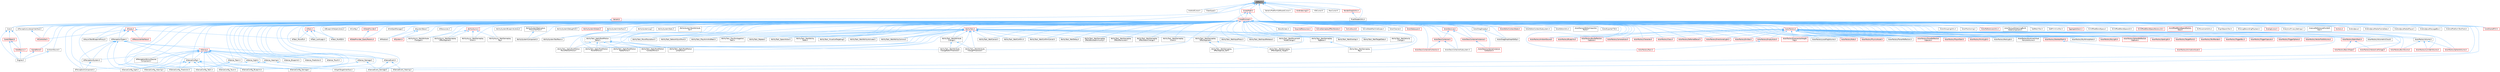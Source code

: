 digraph "IntRect.h"
{
 // INTERACTIVE_SVG=YES
 // LATEX_PDF_SIZE
  bgcolor="transparent";
  edge [fontname=Helvetica,fontsize=10,labelfontname=Helvetica,labelfontsize=10];
  node [fontname=Helvetica,fontsize=10,shape=box,height=0.2,width=0.4];
  Node1 [id="Node000001",label="IntRect.h",height=0.2,width=0.4,color="gray40", fillcolor="grey60", style="filled", fontcolor="black",tooltip=" "];
  Node1 -> Node2 [id="edge1_Node000001_Node000002",dir="back",color="steelblue1",style="solid",tooltip=" "];
  Node2 [id="Node000002",label="AndroidCursor.h",height=0.2,width=0.4,color="grey40", fillcolor="white", style="filled",URL="$df/dbe/AndroidCursor_8h.html",tooltip=" "];
  Node1 -> Node3 [id="edge2_Node000001_Node000003",dir="back",color="steelblue1",style="solid",tooltip=" "];
  Node3 [id="Node000003",label="ClearQuad.h",height=0.2,width=0.4,color="grey40", fillcolor="white", style="filled",URL="$dc/d90/ClearQuad_8h.html",tooltip=" "];
  Node1 -> Node4 [id="edge3_Node000001_Node000004",dir="back",color="steelblue1",style="solid",tooltip=" "];
  Node4 [id="Node000004",label="Core.h",height=0.2,width=0.4,color="grey40", fillcolor="white", style="filled",URL="$d6/dd7/Core_8h.html",tooltip=" "];
  Node4 -> Node5 [id="edge4_Node000004_Node000005",dir="back",color="steelblue1",style="solid",tooltip=" "];
  Node5 [id="Node000005",label="CoreUObject.h",height=0.2,width=0.4,color="red", fillcolor="#FFF0F0", style="filled",URL="$d0/ded/CoreUObject_8h.html",tooltip=" "];
  Node5 -> Node6 [id="edge5_Node000005_Node000006",dir="back",color="steelblue1",style="solid",tooltip=" "];
  Node6 [id="Node000006",label="Engine.h",height=0.2,width=0.4,color="grey40", fillcolor="white", style="filled",URL="$d1/d34/Public_2Engine_8h.html",tooltip=" "];
  Node5 -> Node8 [id="edge6_Node000005_Node000008",dir="back",color="steelblue1",style="solid",tooltip=" "];
  Node8 [id="Node000008",label="SlateBasics.h",height=0.2,width=0.4,color="red", fillcolor="#FFF0F0", style="filled",URL="$da/d2f/SlateBasics_8h.html",tooltip=" "];
  Node8 -> Node6 [id="edge7_Node000008_Node000006",dir="back",color="steelblue1",style="solid",tooltip=" "];
  Node4 -> Node6 [id="edge8_Node000004_Node000006",dir="back",color="steelblue1",style="solid",tooltip=" "];
  Node4 -> Node8 [id="edge9_Node000004_Node000008",dir="back",color="steelblue1",style="solid",tooltip=" "];
  Node1 -> Node13 [id="edge10_Node000001_Node000013",dir="back",color="steelblue1",style="solid",tooltip=" "];
  Node13 [id="Node000013",label="CoreMinimal.h",height=0.2,width=0.4,color="red", fillcolor="#FFF0F0", style="filled",URL="$d7/d67/CoreMinimal_8h.html",tooltip=" "];
  Node13 -> Node14 [id="edge11_Node000013_Node000014",dir="back",color="steelblue1",style="solid",tooltip=" "];
  Node14 [id="Node000014",label="AIAsyncTaskBlueprintProxy.h",height=0.2,width=0.4,color="grey40", fillcolor="white", style="filled",URL="$db/d07/AIAsyncTaskBlueprintProxy_8h.html",tooltip=" "];
  Node13 -> Node15 [id="edge12_Node000013_Node000015",dir="back",color="steelblue1",style="solid",tooltip=" "];
  Node15 [id="Node000015",label="AIBlueprintHelperLibrary.h",height=0.2,width=0.4,color="grey40", fillcolor="white", style="filled",URL="$dc/d00/AIBlueprintHelperLibrary_8h.html",tooltip=" "];
  Node13 -> Node16 [id="edge13_Node000013_Node000016",dir="back",color="steelblue1",style="solid",tooltip=" "];
  Node16 [id="Node000016",label="AIConfig.h",height=0.2,width=0.4,color="grey40", fillcolor="white", style="filled",URL="$da/da3/AIConfig_8h.html",tooltip=" "];
  Node13 -> Node17 [id="edge14_Node000013_Node000017",dir="back",color="steelblue1",style="solid",tooltip=" "];
  Node17 [id="Node000017",label="AIController.h",height=0.2,width=0.4,color="red", fillcolor="#FFF0F0", style="filled",URL="$d7/dd8/AIController_8h.html",tooltip=" "];
  Node13 -> Node20 [id="edge15_Node000013_Node000020",dir="back",color="steelblue1",style="solid",tooltip=" "];
  Node20 [id="Node000020",label="AIDataProvider.h",height=0.2,width=0.4,color="red", fillcolor="#FFF0F0", style="filled",URL="$dd/d5b/AIDataProvider_8h.html",tooltip=" "];
  Node20 -> Node21 [id="edge16_Node000020_Node000021",dir="back",color="steelblue1",style="solid",tooltip=" "];
  Node21 [id="Node000021",label="AIDataProvider_QueryParams.h",height=0.2,width=0.4,color="red", fillcolor="#FFF0F0", style="filled",URL="$d3/dd9/AIDataProvider__QueryParams_8h.html",tooltip=" "];
  Node13 -> Node21 [id="edge17_Node000013_Node000021",dir="back",color="steelblue1",style="solid",tooltip=" "];
  Node13 -> Node31 [id="edge18_Node000013_Node000031",dir="back",color="steelblue1",style="solid",tooltip=" "];
  Node31 [id="Node000031",label="AIHotSpotManager.h",height=0.2,width=0.4,color="grey40", fillcolor="white", style="filled",URL="$da/d1d/AIHotSpotManager_8h.html",tooltip=" "];
  Node13 -> Node32 [id="edge19_Node000013_Node000032",dir="back",color="steelblue1",style="solid",tooltip=" "];
  Node32 [id="Node000032",label="AIModule.h",height=0.2,width=0.4,color="grey40", fillcolor="white", style="filled",URL="$d9/df1/AIModule_8h.html",tooltip=" "];
  Node13 -> Node33 [id="edge20_Node000013_Node000033",dir="back",color="steelblue1",style="solid",tooltip=" "];
  Node33 [id="Node000033",label="AIPerceptionComponent.h",height=0.2,width=0.4,color="grey40", fillcolor="white", style="filled",URL="$d6/d0a/AIPerceptionComponent_8h.html",tooltip=" "];
  Node13 -> Node34 [id="edge21_Node000013_Node000034",dir="back",color="steelblue1",style="solid",tooltip=" "];
  Node34 [id="Node000034",label="AIPerceptionListenerInterface.h",height=0.2,width=0.4,color="grey40", fillcolor="white", style="filled",URL="$d4/dd7/AIPerceptionListenerInterface_8h.html",tooltip=" "];
  Node34 -> Node17 [id="edge22_Node000034_Node000017",dir="back",color="steelblue1",style="solid",tooltip=" "];
  Node13 -> Node35 [id="edge23_Node000013_Node000035",dir="back",color="steelblue1",style="solid",tooltip=" "];
  Node35 [id="Node000035",label="AIPerceptionStimuliSource\lComponent.h",height=0.2,width=0.4,color="grey40", fillcolor="white", style="filled",URL="$df/da3/AIPerceptionStimuliSourceComponent_8h.html",tooltip=" "];
  Node13 -> Node36 [id="edge24_Node000013_Node000036",dir="back",color="steelblue1",style="solid",tooltip=" "];
  Node36 [id="Node000036",label="AIPerceptionSystem.h",height=0.2,width=0.4,color="grey40", fillcolor="white", style="filled",URL="$d0/d08/AIPerceptionSystem_8h.html",tooltip=" "];
  Node36 -> Node33 [id="edge25_Node000036_Node000033",dir="back",color="steelblue1",style="solid",tooltip=" "];
  Node13 -> Node37 [id="edge26_Node000013_Node000037",dir="back",color="steelblue1",style="solid",tooltip=" "];
  Node37 [id="Node000037",label="AIPerceptionTypes.h",height=0.2,width=0.4,color="grey40", fillcolor="white", style="filled",URL="$de/d00/AIPerceptionTypes_8h.html",tooltip=" "];
  Node37 -> Node33 [id="edge27_Node000037_Node000033",dir="back",color="steelblue1",style="solid",tooltip=" "];
  Node37 -> Node36 [id="edge28_Node000037_Node000036",dir="back",color="steelblue1",style="solid",tooltip=" "];
  Node37 -> Node38 [id="edge29_Node000037_Node000038",dir="back",color="steelblue1",style="solid",tooltip=" "];
  Node38 [id="Node000038",label="AISense.h",height=0.2,width=0.4,color="red", fillcolor="#FFF0F0", style="filled",URL="$d3/dbd/AISense_8h.html",tooltip=" "];
  Node38 -> Node33 [id="edge30_Node000038_Node000033",dir="back",color="steelblue1",style="solid",tooltip=" "];
  Node38 -> Node35 [id="edge31_Node000038_Node000035",dir="back",color="steelblue1",style="solid",tooltip=" "];
  Node38 -> Node36 [id="edge32_Node000038_Node000036",dir="back",color="steelblue1",style="solid",tooltip=" "];
  Node38 -> Node39 [id="edge33_Node000038_Node000039",dir="back",color="steelblue1",style="solid",tooltip=" "];
  Node39 [id="Node000039",label="AISenseConfig.h",height=0.2,width=0.4,color="grey40", fillcolor="white", style="filled",URL="$d4/d73/AISenseConfig_8h.html",tooltip=" "];
  Node39 -> Node40 [id="edge34_Node000039_Node000040",dir="back",color="steelblue1",style="solid",tooltip=" "];
  Node40 [id="Node000040",label="AISenseConfig_Blueprint.h",height=0.2,width=0.4,color="grey40", fillcolor="white", style="filled",URL="$d7/ddf/AISenseConfig__Blueprint_8h.html",tooltip=" "];
  Node39 -> Node41 [id="edge35_Node000039_Node000041",dir="back",color="steelblue1",style="solid",tooltip=" "];
  Node41 [id="Node000041",label="AISenseConfig_Damage.h",height=0.2,width=0.4,color="grey40", fillcolor="white", style="filled",URL="$d4/d13/AISenseConfig__Damage_8h.html",tooltip=" "];
  Node39 -> Node42 [id="edge36_Node000039_Node000042",dir="back",color="steelblue1",style="solid",tooltip=" "];
  Node42 [id="Node000042",label="AISenseConfig_Hearing.h",height=0.2,width=0.4,color="grey40", fillcolor="white", style="filled",URL="$df/d81/AISenseConfig__Hearing_8h.html",tooltip=" "];
  Node39 -> Node43 [id="edge37_Node000039_Node000043",dir="back",color="steelblue1",style="solid",tooltip=" "];
  Node43 [id="Node000043",label="AISenseConfig_Prediction.h",height=0.2,width=0.4,color="grey40", fillcolor="white", style="filled",URL="$d2/d6e/AISenseConfig__Prediction_8h.html",tooltip=" "];
  Node39 -> Node44 [id="edge38_Node000039_Node000044",dir="back",color="steelblue1",style="solid",tooltip=" "];
  Node44 [id="Node000044",label="AISenseConfig_Sight.h",height=0.2,width=0.4,color="grey40", fillcolor="white", style="filled",URL="$d7/d17/AISenseConfig__Sight_8h.html",tooltip=" "];
  Node39 -> Node45 [id="edge39_Node000039_Node000045",dir="back",color="steelblue1",style="solid",tooltip=" "];
  Node45 [id="Node000045",label="AISenseConfig_Team.h",height=0.2,width=0.4,color="grey40", fillcolor="white", style="filled",URL="$dc/daf/AISenseConfig__Team_8h.html",tooltip=" "];
  Node39 -> Node46 [id="edge40_Node000039_Node000046",dir="back",color="steelblue1",style="solid",tooltip=" "];
  Node46 [id="Node000046",label="AISenseConfig_Touch.h",height=0.2,width=0.4,color="grey40", fillcolor="white", style="filled",URL="$df/d3a/AISenseConfig__Touch_8h.html",tooltip=" "];
  Node38 -> Node40 [id="edge41_Node000038_Node000040",dir="back",color="steelblue1",style="solid",tooltip=" "];
  Node38 -> Node41 [id="edge42_Node000038_Node000041",dir="back",color="steelblue1",style="solid",tooltip=" "];
  Node38 -> Node42 [id="edge43_Node000038_Node000042",dir="back",color="steelblue1",style="solid",tooltip=" "];
  Node38 -> Node43 [id="edge44_Node000038_Node000043",dir="back",color="steelblue1",style="solid",tooltip=" "];
  Node38 -> Node44 [id="edge45_Node000038_Node000044",dir="back",color="steelblue1",style="solid",tooltip=" "];
  Node38 -> Node45 [id="edge46_Node000038_Node000045",dir="back",color="steelblue1",style="solid",tooltip=" "];
  Node38 -> Node46 [id="edge47_Node000038_Node000046",dir="back",color="steelblue1",style="solid",tooltip=" "];
  Node38 -> Node47 [id="edge48_Node000038_Node000047",dir="back",color="steelblue1",style="solid",tooltip=" "];
  Node47 [id="Node000047",label="AISense_Blueprint.h",height=0.2,width=0.4,color="grey40", fillcolor="white", style="filled",URL="$d6/d30/AISense__Blueprint_8h.html",tooltip=" "];
  Node38 -> Node48 [id="edge49_Node000038_Node000048",dir="back",color="steelblue1",style="solid",tooltip=" "];
  Node48 [id="Node000048",label="AISense_Damage.h",height=0.2,width=0.4,color="grey40", fillcolor="white", style="filled",URL="$dd/d37/AISense__Damage_8h.html",tooltip=" "];
  Node48 -> Node41 [id="edge50_Node000048_Node000041",dir="back",color="steelblue1",style="solid",tooltip=" "];
  Node48 -> Node49 [id="edge51_Node000048_Node000049",dir="back",color="steelblue1",style="solid",tooltip=" "];
  Node49 [id="Node000049",label="AISenseEvent_Damage.h",height=0.2,width=0.4,color="grey40", fillcolor="white", style="filled",URL="$db/d23/AISenseEvent__Damage_8h.html",tooltip=" "];
  Node38 -> Node50 [id="edge52_Node000038_Node000050",dir="back",color="steelblue1",style="solid",tooltip=" "];
  Node50 [id="Node000050",label="AISense_Hearing.h",height=0.2,width=0.4,color="grey40", fillcolor="white", style="filled",URL="$dc/d03/AISense__Hearing_8h.html",tooltip=" "];
  Node50 -> Node42 [id="edge53_Node000050_Node000042",dir="back",color="steelblue1",style="solid",tooltip=" "];
  Node50 -> Node51 [id="edge54_Node000050_Node000051",dir="back",color="steelblue1",style="solid",tooltip=" "];
  Node51 [id="Node000051",label="AISenseEvent_Hearing.h",height=0.2,width=0.4,color="grey40", fillcolor="white", style="filled",URL="$df/d3a/AISenseEvent__Hearing_8h.html",tooltip=" "];
  Node38 -> Node52 [id="edge55_Node000038_Node000052",dir="back",color="steelblue1",style="solid",tooltip=" "];
  Node52 [id="Node000052",label="AISense_Prediction.h",height=0.2,width=0.4,color="grey40", fillcolor="white", style="filled",URL="$d4/de0/AISense__Prediction_8h.html",tooltip=" "];
  Node38 -> Node53 [id="edge56_Node000038_Node000053",dir="back",color="steelblue1",style="solid",tooltip=" "];
  Node53 [id="Node000053",label="AISense_Sight.h",height=0.2,width=0.4,color="grey40", fillcolor="white", style="filled",URL="$d7/d6f/AISense__Sight_8h.html",tooltip=" "];
  Node53 -> Node44 [id="edge57_Node000053_Node000044",dir="back",color="steelblue1",style="solid",tooltip=" "];
  Node53 -> Node54 [id="edge58_Node000053_Node000054",dir="back",color="steelblue1",style="solid",tooltip=" "];
  Node54 [id="Node000054",label="AISightTargetInterface.h",height=0.2,width=0.4,color="grey40", fillcolor="white", style="filled",URL="$d0/dd7/AISightTargetInterface_8h.html",tooltip=" "];
  Node38 -> Node55 [id="edge59_Node000038_Node000055",dir="back",color="steelblue1",style="solid",tooltip=" "];
  Node55 [id="Node000055",label="AISense_Team.h",height=0.2,width=0.4,color="grey40", fillcolor="white", style="filled",URL="$d7/d7a/AISense__Team_8h.html",tooltip=" "];
  Node55 -> Node45 [id="edge60_Node000055_Node000045",dir="back",color="steelblue1",style="solid",tooltip=" "];
  Node38 -> Node56 [id="edge61_Node000038_Node000056",dir="back",color="steelblue1",style="solid",tooltip=" "];
  Node56 [id="Node000056",label="AISense_Touch.h",height=0.2,width=0.4,color="grey40", fillcolor="white", style="filled",URL="$d6/db4/AISense__Touch_8h.html",tooltip=" "];
  Node37 -> Node39 [id="edge62_Node000037_Node000039",dir="back",color="steelblue1",style="solid",tooltip=" "];
  Node37 -> Node42 [id="edge63_Node000037_Node000042",dir="back",color="steelblue1",style="solid",tooltip=" "];
  Node37 -> Node44 [id="edge64_Node000037_Node000044",dir="back",color="steelblue1",style="solid",tooltip=" "];
  Node37 -> Node57 [id="edge65_Node000037_Node000057",dir="back",color="steelblue1",style="solid",tooltip=" "];
  Node57 [id="Node000057",label="AISenseEvent.h",height=0.2,width=0.4,color="grey40", fillcolor="white", style="filled",URL="$de/d44/AISenseEvent_8h.html",tooltip=" "];
  Node57 -> Node49 [id="edge66_Node000057_Node000049",dir="back",color="steelblue1",style="solid",tooltip=" "];
  Node57 -> Node51 [id="edge67_Node000057_Node000051",dir="back",color="steelblue1",style="solid",tooltip=" "];
  Node13 -> Node58 [id="edge68_Node000013_Node000058",dir="back",color="steelblue1",style="solid",tooltip=" "];
  Node58 [id="Node000058",label="AIResourceInterface.h",height=0.2,width=0.4,color="red", fillcolor="#FFF0F0", style="filled",URL="$dd/d0d/AIResourceInterface_8h.html",tooltip=" "];
  Node13 -> Node115 [id="edge69_Node000013_Node000115",dir="back",color="steelblue1",style="solid",tooltip=" "];
  Node115 [id="Node000115",label="AIResources.h",height=0.2,width=0.4,color="grey40", fillcolor="white", style="filled",URL="$d9/db0/AIResources_8h.html",tooltip=" "];
  Node13 -> Node38 [id="edge70_Node000013_Node000038",dir="back",color="steelblue1",style="solid",tooltip=" "];
  Node13 -> Node39 [id="edge71_Node000013_Node000039",dir="back",color="steelblue1",style="solid",tooltip=" "];
  Node13 -> Node40 [id="edge72_Node000013_Node000040",dir="back",color="steelblue1",style="solid",tooltip=" "];
  Node13 -> Node41 [id="edge73_Node000013_Node000041",dir="back",color="steelblue1",style="solid",tooltip=" "];
  Node13 -> Node42 [id="edge74_Node000013_Node000042",dir="back",color="steelblue1",style="solid",tooltip=" "];
  Node13 -> Node43 [id="edge75_Node000013_Node000043",dir="back",color="steelblue1",style="solid",tooltip=" "];
  Node13 -> Node44 [id="edge76_Node000013_Node000044",dir="back",color="steelblue1",style="solid",tooltip=" "];
  Node13 -> Node45 [id="edge77_Node000013_Node000045",dir="back",color="steelblue1",style="solid",tooltip=" "];
  Node13 -> Node46 [id="edge78_Node000013_Node000046",dir="back",color="steelblue1",style="solid",tooltip=" "];
  Node13 -> Node57 [id="edge79_Node000013_Node000057",dir="back",color="steelblue1",style="solid",tooltip=" "];
  Node13 -> Node49 [id="edge80_Node000013_Node000049",dir="back",color="steelblue1",style="solid",tooltip=" "];
  Node13 -> Node51 [id="edge81_Node000013_Node000051",dir="back",color="steelblue1",style="solid",tooltip=" "];
  Node13 -> Node47 [id="edge82_Node000013_Node000047",dir="back",color="steelblue1",style="solid",tooltip=" "];
  Node13 -> Node48 [id="edge83_Node000013_Node000048",dir="back",color="steelblue1",style="solid",tooltip=" "];
  Node13 -> Node50 [id="edge84_Node000013_Node000050",dir="back",color="steelblue1",style="solid",tooltip=" "];
  Node13 -> Node52 [id="edge85_Node000013_Node000052",dir="back",color="steelblue1",style="solid",tooltip=" "];
  Node13 -> Node53 [id="edge86_Node000013_Node000053",dir="back",color="steelblue1",style="solid",tooltip=" "];
  Node13 -> Node55 [id="edge87_Node000013_Node000055",dir="back",color="steelblue1",style="solid",tooltip=" "];
  Node13 -> Node56 [id="edge88_Node000013_Node000056",dir="back",color="steelblue1",style="solid",tooltip=" "];
  Node13 -> Node54 [id="edge89_Node000013_Node000054",dir="back",color="steelblue1",style="solid",tooltip=" "];
  Node13 -> Node116 [id="edge90_Node000013_Node000116",dir="back",color="steelblue1",style="solid",tooltip=" "];
  Node116 [id="Node000116",label="AISystem.h",height=0.2,width=0.4,color="red", fillcolor="#FFF0F0", style="filled",URL="$d0/d71/AISystem_8h.html",tooltip=" "];
  Node13 -> Node121 [id="edge91_Node000013_Node000121",dir="back",color="steelblue1",style="solid",tooltip=" "];
  Node121 [id="Node000121",label="AISystemBase.h",height=0.2,width=0.4,color="grey40", fillcolor="white", style="filled",URL="$d5/d44/AISystemBase_8h.html",tooltip=" "];
  Node121 -> Node32 [id="edge92_Node000121_Node000032",dir="back",color="steelblue1",style="solid",tooltip=" "];
  Node121 -> Node116 [id="edge93_Node000121_Node000116",dir="back",color="steelblue1",style="solid",tooltip=" "];
  Node13 -> Node122 [id="edge94_Node000013_Node000122",dir="back",color="steelblue1",style="solid",tooltip=" "];
  Node122 [id="Node000122",label="AITask.h",height=0.2,width=0.4,color="red", fillcolor="#FFF0F0", style="filled",URL="$d6/de2/AITask_8h.html",tooltip=" "];
  Node122 -> Node123 [id="edge95_Node000122_Node000123",dir="back",color="steelblue1",style="solid",tooltip=" "];
  Node123 [id="Node000123",label="AITask_LockLogic.h",height=0.2,width=0.4,color="grey40", fillcolor="white", style="filled",URL="$d8/d28/AITask__LockLogic_8h.html",tooltip=" "];
  Node122 -> Node112 [id="edge96_Node000122_Node000112",dir="back",color="steelblue1",style="solid",tooltip=" "];
  Node112 [id="Node000112",label="AITask_MoveTo.h",height=0.2,width=0.4,color="grey40", fillcolor="white", style="filled",URL="$d4/dc4/AITask__MoveTo_8h.html",tooltip=" "];
  Node122 -> Node124 [id="edge97_Node000122_Node000124",dir="back",color="steelblue1",style="solid",tooltip=" "];
  Node124 [id="Node000124",label="AITask_RunEQS.h",height=0.2,width=0.4,color="grey40", fillcolor="white", style="filled",URL="$d9/d9f/AITask__RunEQS_8h.html",tooltip=" "];
  Node13 -> Node123 [id="edge98_Node000013_Node000123",dir="back",color="steelblue1",style="solid",tooltip=" "];
  Node13 -> Node112 [id="edge99_Node000013_Node000112",dir="back",color="steelblue1",style="solid",tooltip=" "];
  Node13 -> Node124 [id="edge100_Node000013_Node000124",dir="back",color="steelblue1",style="solid",tooltip=" "];
  Node13 -> Node125 [id="edge101_Node000013_Node000125",dir="back",color="steelblue1",style="solid",tooltip=" "];
  Node125 [id="Node000125",label="AITypes.h",height=0.2,width=0.4,color="red", fillcolor="#FFF0F0", style="filled",URL="$dd/d64/AITypes_8h.html",tooltip=" "];
  Node125 -> Node14 [id="edge102_Node000125_Node000014",dir="back",color="steelblue1",style="solid",tooltip=" "];
  Node125 -> Node17 [id="edge103_Node000125_Node000017",dir="back",color="steelblue1",style="solid",tooltip=" "];
  Node125 -> Node37 [id="edge104_Node000125_Node000037",dir="back",color="steelblue1",style="solid",tooltip=" "];
  Node125 -> Node58 [id="edge105_Node000125_Node000058",dir="back",color="steelblue1",style="solid",tooltip=" "];
  Node125 -> Node112 [id="edge106_Node000125_Node000112",dir="back",color="steelblue1",style="solid",tooltip=" "];
  Node13 -> Node130 [id="edge107_Node000013_Node000130",dir="back",color="steelblue1",style="solid",tooltip=" "];
  Node130 [id="Node000130",label="AbilityAsync.h",height=0.2,width=0.4,color="red", fillcolor="#FFF0F0", style="filled",URL="$d8/dce/AbilityAsync_8h.html",tooltip=" "];
  Node130 -> Node131 [id="edge108_Node000130_Node000131",dir="back",color="steelblue1",style="solid",tooltip=" "];
  Node131 [id="Node000131",label="AbilityAsync_WaitAttribute\lChanged.h",height=0.2,width=0.4,color="grey40", fillcolor="white", style="filled",URL="$d8/d81/AbilityAsync__WaitAttributeChanged_8h.html",tooltip=" "];
  Node130 -> Node132 [id="edge109_Node000130_Node000132",dir="back",color="steelblue1",style="solid",tooltip=" "];
  Node132 [id="Node000132",label="AbilityAsync_WaitGameplay\lEffectApplied.h",height=0.2,width=0.4,color="grey40", fillcolor="white", style="filled",URL="$dd/d1a/AbilityAsync__WaitGameplayEffectApplied_8h.html",tooltip=" "];
  Node130 -> Node133 [id="edge110_Node000130_Node000133",dir="back",color="steelblue1",style="solid",tooltip=" "];
  Node133 [id="Node000133",label="AbilityAsync_WaitGameplay\lEvent.h",height=0.2,width=0.4,color="grey40", fillcolor="white", style="filled",URL="$d4/d2d/AbilityAsync__WaitGameplayEvent_8h.html",tooltip=" "];
  Node130 -> Node134 [id="edge111_Node000130_Node000134",dir="back",color="steelblue1",style="solid",tooltip=" "];
  Node134 [id="Node000134",label="AbilityAsync_WaitGameplay\lTag.h",height=0.2,width=0.4,color="grey40", fillcolor="white", style="filled",URL="$d8/dc5/AbilityAsync__WaitGameplayTag_8h.html",tooltip=" "];
  Node13 -> Node131 [id="edge112_Node000013_Node000131",dir="back",color="steelblue1",style="solid",tooltip=" "];
  Node13 -> Node132 [id="edge113_Node000013_Node000132",dir="back",color="steelblue1",style="solid",tooltip=" "];
  Node13 -> Node133 [id="edge114_Node000013_Node000133",dir="back",color="steelblue1",style="solid",tooltip=" "];
  Node13 -> Node134 [id="edge115_Node000013_Node000134",dir="back",color="steelblue1",style="solid",tooltip=" "];
  Node13 -> Node137 [id="edge116_Node000013_Node000137",dir="back",color="steelblue1",style="solid",tooltip=" "];
  Node137 [id="Node000137",label="AbilitySystemBlueprintLibrary.h",height=0.2,width=0.4,color="grey40", fillcolor="white", style="filled",URL="$d5/dd6/AbilitySystemBlueprintLibrary_8h.html",tooltip=" "];
  Node13 -> Node138 [id="edge117_Node000013_Node000138",dir="back",color="steelblue1",style="solid",tooltip=" "];
  Node138 [id="Node000138",label="AbilitySystemComponent.h",height=0.2,width=0.4,color="grey40", fillcolor="white", style="filled",URL="$d0/da3/AbilitySystemComponent_8h.html",tooltip=" "];
  Node13 -> Node139 [id="edge118_Node000013_Node000139",dir="back",color="steelblue1",style="solid",tooltip=" "];
  Node139 [id="Node000139",label="AbilitySystemDebugHUD.h",height=0.2,width=0.4,color="grey40", fillcolor="white", style="filled",URL="$dc/d84/AbilitySystemDebugHUD_8h.html",tooltip=" "];
  Node13 -> Node140 [id="edge119_Node000013_Node000140",dir="back",color="steelblue1",style="solid",tooltip=" "];
  Node140 [id="Node000140",label="AbilitySystemGlobals.h",height=0.2,width=0.4,color="red", fillcolor="#FFF0F0", style="filled",URL="$dc/d82/AbilitySystemGlobals_8h.html",tooltip=" "];
  Node13 -> Node142 [id="edge120_Node000013_Node000142",dir="back",color="steelblue1",style="solid",tooltip=" "];
  Node142 [id="Node000142",label="AbilitySystemInterface.h",height=0.2,width=0.4,color="grey40", fillcolor="white", style="filled",URL="$d8/d76/AbilitySystemInterface_8h.html",tooltip=" "];
  Node142 -> Node143 [id="edge121_Node000142_Node000143",dir="back",color="steelblue1",style="solid",tooltip=" "];
  Node143 [id="Node000143",label="AbilitySystemTestPawn.h",height=0.2,width=0.4,color="grey40", fillcolor="white", style="filled",URL="$d9/d5f/AbilitySystemTestPawn_8h.html",tooltip=" "];
  Node13 -> Node144 [id="edge122_Node000013_Node000144",dir="back",color="steelblue1",style="solid",tooltip=" "];
  Node144 [id="Node000144",label="AbilitySystemLog.h",height=0.2,width=0.4,color="grey40", fillcolor="white", style="filled",URL="$d9/d0f/AbilitySystemLog_8h.html",tooltip=" "];
  Node13 -> Node145 [id="edge123_Node000013_Node000145",dir="back",color="steelblue1",style="solid",tooltip=" "];
  Node145 [id="Node000145",label="AbilitySystemReplication\lProxyInterface.h",height=0.2,width=0.4,color="grey40", fillcolor="white", style="filled",URL="$d9/d17/AbilitySystemReplicationProxyInterface_8h.html",tooltip=" "];
  Node145 -> Node138 [id="edge124_Node000145_Node000138",dir="back",color="steelblue1",style="solid",tooltip=" "];
  Node13 -> Node146 [id="edge125_Node000013_Node000146",dir="back",color="steelblue1",style="solid",tooltip=" "];
  Node146 [id="Node000146",label="AbilitySystemStats.h",height=0.2,width=0.4,color="grey40", fillcolor="white", style="filled",URL="$d2/d42/AbilitySystemStats_8h.html",tooltip=" "];
  Node13 -> Node147 [id="edge126_Node000013_Node000147",dir="back",color="steelblue1",style="solid",tooltip=" "];
  Node147 [id="Node000147",label="AbilitySystemTestAttribute\lSet.h",height=0.2,width=0.4,color="grey40", fillcolor="white", style="filled",URL="$df/d1f/AbilitySystemTestAttributeSet_8h.html",tooltip=" "];
  Node13 -> Node143 [id="edge127_Node000013_Node000143",dir="back",color="steelblue1",style="solid",tooltip=" "];
  Node13 -> Node148 [id="edge128_Node000013_Node000148",dir="back",color="steelblue1",style="solid",tooltip=" "];
  Node148 [id="Node000148",label="AbilityTask.h",height=0.2,width=0.4,color="red", fillcolor="#FFF0F0", style="filled",URL="$d2/d8e/AbilityTask_8h.html",tooltip=" "];
  Node148 -> Node149 [id="edge129_Node000148_Node000149",dir="back",color="steelblue1",style="solid",tooltip=" "];
  Node149 [id="Node000149",label="AbilityTask_ApplyRootMotion\lConstantForce.h",height=0.2,width=0.4,color="grey40", fillcolor="white", style="filled",URL="$d0/de8/AbilityTask__ApplyRootMotionConstantForce_8h.html",tooltip=" "];
  Node148 -> Node150 [id="edge130_Node000148_Node000150",dir="back",color="steelblue1",style="solid",tooltip=" "];
  Node150 [id="Node000150",label="AbilityTask_ApplyRootMotion\lJumpForce.h",height=0.2,width=0.4,color="grey40", fillcolor="white", style="filled",URL="$d7/db6/AbilityTask__ApplyRootMotionJumpForce_8h.html",tooltip=" "];
  Node148 -> Node151 [id="edge131_Node000148_Node000151",dir="back",color="steelblue1",style="solid",tooltip=" "];
  Node151 [id="Node000151",label="AbilityTask_ApplyRootMotion\lMoveToActorForce.h",height=0.2,width=0.4,color="grey40", fillcolor="white", style="filled",URL="$d5/de3/AbilityTask__ApplyRootMotionMoveToActorForce_8h.html",tooltip=" "];
  Node148 -> Node152 [id="edge132_Node000148_Node000152",dir="back",color="steelblue1",style="solid",tooltip=" "];
  Node152 [id="Node000152",label="AbilityTask_ApplyRootMotion\lMoveToForce.h",height=0.2,width=0.4,color="grey40", fillcolor="white", style="filled",URL="$d3/dc3/AbilityTask__ApplyRootMotionMoveToForce_8h.html",tooltip=" "];
  Node148 -> Node153 [id="edge133_Node000148_Node000153",dir="back",color="steelblue1",style="solid",tooltip=" "];
  Node153 [id="Node000153",label="AbilityTask_ApplyRootMotion\lRadialForce.h",height=0.2,width=0.4,color="grey40", fillcolor="white", style="filled",URL="$da/d06/AbilityTask__ApplyRootMotionRadialForce_8h.html",tooltip=" "];
  Node148 -> Node154 [id="edge134_Node000148_Node000154",dir="back",color="steelblue1",style="solid",tooltip=" "];
  Node154 [id="Node000154",label="AbilityTask_ApplyRootMotion\l_Base.h",height=0.2,width=0.4,color="grey40", fillcolor="white", style="filled",URL="$d8/d7d/AbilityTask__ApplyRootMotion__Base_8h.html",tooltip=" "];
  Node154 -> Node149 [id="edge135_Node000154_Node000149",dir="back",color="steelblue1",style="solid",tooltip=" "];
  Node154 -> Node150 [id="edge136_Node000154_Node000150",dir="back",color="steelblue1",style="solid",tooltip=" "];
  Node154 -> Node151 [id="edge137_Node000154_Node000151",dir="back",color="steelblue1",style="solid",tooltip=" "];
  Node154 -> Node152 [id="edge138_Node000154_Node000152",dir="back",color="steelblue1",style="solid",tooltip=" "];
  Node154 -> Node153 [id="edge139_Node000154_Node000153",dir="back",color="steelblue1",style="solid",tooltip=" "];
  Node148 -> Node155 [id="edge140_Node000148_Node000155",dir="back",color="steelblue1",style="solid",tooltip=" "];
  Node155 [id="Node000155",label="AbilityTask_MoveToLocation.h",height=0.2,width=0.4,color="grey40", fillcolor="white", style="filled",URL="$da/d8d/AbilityTask__MoveToLocation_8h.html",tooltip=" "];
  Node148 -> Node156 [id="edge141_Node000148_Node000156",dir="back",color="steelblue1",style="solid",tooltip=" "];
  Node156 [id="Node000156",label="AbilityTask_NetworkSyncPoint.h",height=0.2,width=0.4,color="grey40", fillcolor="white", style="filled",URL="$dc/d62/AbilityTask__NetworkSyncPoint_8h.html",tooltip=" "];
  Node148 -> Node157 [id="edge142_Node000148_Node000157",dir="back",color="steelblue1",style="solid",tooltip=" "];
  Node157 [id="Node000157",label="AbilityTask_PlayAnimAndWait.h",height=0.2,width=0.4,color="grey40", fillcolor="white", style="filled",URL="$d4/d50/AbilityTask__PlayAnimAndWait_8h.html",tooltip=" "];
  Node148 -> Node158 [id="edge143_Node000148_Node000158",dir="back",color="steelblue1",style="solid",tooltip=" "];
  Node158 [id="Node000158",label="AbilityTask_PlayMontageAnd\lWait.h",height=0.2,width=0.4,color="grey40", fillcolor="white", style="filled",URL="$de/d05/AbilityTask__PlayMontageAndWait_8h.html",tooltip=" "];
  Node148 -> Node159 [id="edge144_Node000148_Node000159",dir="back",color="steelblue1",style="solid",tooltip=" "];
  Node159 [id="Node000159",label="AbilityTask_Repeat.h",height=0.2,width=0.4,color="grey40", fillcolor="white", style="filled",URL="$da/d7d/AbilityTask__Repeat_8h.html",tooltip=" "];
  Node148 -> Node160 [id="edge145_Node000148_Node000160",dir="back",color="steelblue1",style="solid",tooltip=" "];
  Node160 [id="Node000160",label="AbilityTask_SpawnActor.h",height=0.2,width=0.4,color="grey40", fillcolor="white", style="filled",URL="$dc/d97/AbilityTask__SpawnActor_8h.html",tooltip=" "];
  Node148 -> Node161 [id="edge146_Node000148_Node000161",dir="back",color="steelblue1",style="solid",tooltip=" "];
  Node161 [id="Node000161",label="AbilityTask_StartAbility\lState.h",height=0.2,width=0.4,color="grey40", fillcolor="white", style="filled",URL="$db/d91/AbilityTask__StartAbilityState_8h.html",tooltip=" "];
  Node148 -> Node162 [id="edge147_Node000148_Node000162",dir="back",color="steelblue1",style="solid",tooltip=" "];
  Node162 [id="Node000162",label="AbilityTask_VisualizeTargeting.h",height=0.2,width=0.4,color="grey40", fillcolor="white", style="filled",URL="$df/dbd/AbilityTask__VisualizeTargeting_8h.html",tooltip=" "];
  Node148 -> Node163 [id="edge148_Node000148_Node000163",dir="back",color="steelblue1",style="solid",tooltip=" "];
  Node163 [id="Node000163",label="AbilityTask_WaitAbilityActivate.h",height=0.2,width=0.4,color="grey40", fillcolor="white", style="filled",URL="$db/da3/AbilityTask__WaitAbilityActivate_8h.html",tooltip=" "];
  Node148 -> Node164 [id="edge149_Node000148_Node000164",dir="back",color="steelblue1",style="solid",tooltip=" "];
  Node164 [id="Node000164",label="AbilityTask_WaitAbilityCommit.h",height=0.2,width=0.4,color="grey40", fillcolor="white", style="filled",URL="$de/de8/AbilityTask__WaitAbilityCommit_8h.html",tooltip=" "];
  Node148 -> Node165 [id="edge150_Node000148_Node000165",dir="back",color="steelblue1",style="solid",tooltip=" "];
  Node165 [id="Node000165",label="AbilityTask_WaitAttribute\lChange.h",height=0.2,width=0.4,color="grey40", fillcolor="white", style="filled",URL="$dd/d60/AbilityTask__WaitAttributeChange_8h.html",tooltip=" "];
  Node165 -> Node166 [id="edge151_Node000165_Node000166",dir="back",color="steelblue1",style="solid",tooltip=" "];
  Node166 [id="Node000166",label="AbilityTask_WaitAttribute\lChangeRatioThreshold.h",height=0.2,width=0.4,color="grey40", fillcolor="white", style="filled",URL="$de/d5e/AbilityTask__WaitAttributeChangeRatioThreshold_8h.html",tooltip=" "];
  Node165 -> Node167 [id="edge152_Node000165_Node000167",dir="back",color="steelblue1",style="solid",tooltip=" "];
  Node167 [id="Node000167",label="AbilityTask_WaitAttribute\lChangeThreshold.h",height=0.2,width=0.4,color="grey40", fillcolor="white", style="filled",URL="$db/d3e/AbilityTask__WaitAttributeChangeThreshold_8h.html",tooltip=" "];
  Node148 -> Node166 [id="edge153_Node000148_Node000166",dir="back",color="steelblue1",style="solid",tooltip=" "];
  Node148 -> Node167 [id="edge154_Node000148_Node000167",dir="back",color="steelblue1",style="solid",tooltip=" "];
  Node148 -> Node168 [id="edge155_Node000148_Node000168",dir="back",color="steelblue1",style="solid",tooltip=" "];
  Node168 [id="Node000168",label="AbilityTask_WaitCancel.h",height=0.2,width=0.4,color="grey40", fillcolor="white", style="filled",URL="$dc/d16/AbilityTask__WaitCancel_8h.html",tooltip=" "];
  Node148 -> Node169 [id="edge156_Node000148_Node000169",dir="back",color="steelblue1",style="solid",tooltip=" "];
  Node169 [id="Node000169",label="AbilityTask_WaitConfirm.h",height=0.2,width=0.4,color="grey40", fillcolor="white", style="filled",URL="$d3/d4f/AbilityTask__WaitConfirm_8h.html",tooltip=" "];
  Node148 -> Node170 [id="edge157_Node000148_Node000170",dir="back",color="steelblue1",style="solid",tooltip=" "];
  Node170 [id="Node000170",label="AbilityTask_WaitConfirmCancel.h",height=0.2,width=0.4,color="grey40", fillcolor="white", style="filled",URL="$de/d88/AbilityTask__WaitConfirmCancel_8h.html",tooltip=" "];
  Node148 -> Node171 [id="edge158_Node000148_Node000171",dir="back",color="steelblue1",style="solid",tooltip=" "];
  Node171 [id="Node000171",label="AbilityTask_WaitDelay.h",height=0.2,width=0.4,color="grey40", fillcolor="white", style="filled",URL="$dc/d63/AbilityTask__WaitDelay_8h.html",tooltip=" "];
  Node148 -> Node172 [id="edge159_Node000148_Node000172",dir="back",color="steelblue1",style="solid",tooltip=" "];
  Node172 [id="Node000172",label="AbilityTask_WaitGameplay\lEffectApplied.h",height=0.2,width=0.4,color="grey40", fillcolor="white", style="filled",URL="$d8/dfe/AbilityTask__WaitGameplayEffectApplied_8h.html",tooltip=" "];
  Node172 -> Node173 [id="edge160_Node000172_Node000173",dir="back",color="steelblue1",style="solid",tooltip=" "];
  Node173 [id="Node000173",label="AbilityTask_WaitGameplay\lEffectApplied_Self.h",height=0.2,width=0.4,color="grey40", fillcolor="white", style="filled",URL="$d0/d01/AbilityTask__WaitGameplayEffectApplied__Self_8h.html",tooltip=" "];
  Node172 -> Node174 [id="edge161_Node000172_Node000174",dir="back",color="steelblue1",style="solid",tooltip=" "];
  Node174 [id="Node000174",label="AbilityTask_WaitGameplay\lEffectApplied_Target.h",height=0.2,width=0.4,color="grey40", fillcolor="white", style="filled",URL="$db/dc4/AbilityTask__WaitGameplayEffectApplied__Target_8h.html",tooltip=" "];
  Node148 -> Node175 [id="edge162_Node000148_Node000175",dir="back",color="steelblue1",style="solid",tooltip=" "];
  Node175 [id="Node000175",label="AbilityTask_WaitGameplay\lEffectBlockedImmunity.h",height=0.2,width=0.4,color="grey40", fillcolor="white", style="filled",URL="$d4/d24/AbilityTask__WaitGameplayEffectBlockedImmunity_8h.html",tooltip=" "];
  Node148 -> Node176 [id="edge163_Node000148_Node000176",dir="back",color="steelblue1",style="solid",tooltip=" "];
  Node176 [id="Node000176",label="AbilityTask_WaitGameplay\lEffectRemoved.h",height=0.2,width=0.4,color="grey40", fillcolor="white", style="filled",URL="$d1/da9/AbilityTask__WaitGameplayEffectRemoved_8h.html",tooltip=" "];
  Node148 -> Node177 [id="edge164_Node000148_Node000177",dir="back",color="steelblue1",style="solid",tooltip=" "];
  Node177 [id="Node000177",label="AbilityTask_WaitGameplay\lEffectStackChange.h",height=0.2,width=0.4,color="grey40", fillcolor="white", style="filled",URL="$de/db3/AbilityTask__WaitGameplayEffectStackChange_8h.html",tooltip=" "];
  Node148 -> Node178 [id="edge165_Node000148_Node000178",dir="back",color="steelblue1",style="solid",tooltip=" "];
  Node178 [id="Node000178",label="AbilityTask_WaitGameplay\lEvent.h",height=0.2,width=0.4,color="grey40", fillcolor="white", style="filled",URL="$dc/db8/AbilityTask__WaitGameplayEvent_8h.html",tooltip=" "];
  Node148 -> Node179 [id="edge166_Node000148_Node000179",dir="back",color="steelblue1",style="solid",tooltip=" "];
  Node179 [id="Node000179",label="AbilityTask_WaitGameplay\lTagBase.h",height=0.2,width=0.4,color="grey40", fillcolor="white", style="filled",URL="$d8/dd0/AbilityTask__WaitGameplayTagBase_8h.html",tooltip=" "];
  Node179 -> Node180 [id="edge167_Node000179_Node000180",dir="back",color="steelblue1",style="solid",tooltip=" "];
  Node180 [id="Node000180",label="AbilityTask_WaitGameplay\lTag.h",height=0.2,width=0.4,color="grey40", fillcolor="white", style="filled",URL="$d3/d4f/AbilityTask__WaitGameplayTag_8h.html",tooltip=" "];
  Node148 -> Node183 [id="edge168_Node000148_Node000183",dir="back",color="steelblue1",style="solid",tooltip=" "];
  Node183 [id="Node000183",label="AbilityTask_WaitInputPress.h",height=0.2,width=0.4,color="grey40", fillcolor="white", style="filled",URL="$d6/d00/AbilityTask__WaitInputPress_8h.html",tooltip=" "];
  Node148 -> Node184 [id="edge169_Node000148_Node000184",dir="back",color="steelblue1",style="solid",tooltip=" "];
  Node184 [id="Node000184",label="AbilityTask_WaitInputRelease.h",height=0.2,width=0.4,color="grey40", fillcolor="white", style="filled",URL="$d1/d89/AbilityTask__WaitInputRelease_8h.html",tooltip=" "];
  Node148 -> Node185 [id="edge170_Node000148_Node000185",dir="back",color="steelblue1",style="solid",tooltip=" "];
  Node185 [id="Node000185",label="AbilityTask_WaitMovement\lModeChange.h",height=0.2,width=0.4,color="grey40", fillcolor="white", style="filled",URL="$d9/df7/AbilityTask__WaitMovementModeChange_8h.html",tooltip=" "];
  Node148 -> Node186 [id="edge171_Node000148_Node000186",dir="back",color="steelblue1",style="solid",tooltip=" "];
  Node186 [id="Node000186",label="AbilityTask_WaitOverlap.h",height=0.2,width=0.4,color="grey40", fillcolor="white", style="filled",URL="$d9/dab/AbilityTask__WaitOverlap_8h.html",tooltip=" "];
  Node148 -> Node187 [id="edge172_Node000148_Node000187",dir="back",color="steelblue1",style="solid",tooltip=" "];
  Node187 [id="Node000187",label="AbilityTask_WaitTargetData.h",height=0.2,width=0.4,color="grey40", fillcolor="white", style="filled",URL="$d2/d40/AbilityTask__WaitTargetData_8h.html",tooltip=" "];
  Node148 -> Node188 [id="edge173_Node000148_Node000188",dir="back",color="steelblue1",style="solid",tooltip=" "];
  Node188 [id="Node000188",label="AbilityTask_WaitVelocity\lChange.h",height=0.2,width=0.4,color="grey40", fillcolor="white", style="filled",URL="$da/d38/AbilityTask__WaitVelocityChange_8h.html",tooltip=" "];
  Node13 -> Node149 [id="edge174_Node000013_Node000149",dir="back",color="steelblue1",style="solid",tooltip=" "];
  Node13 -> Node150 [id="edge175_Node000013_Node000150",dir="back",color="steelblue1",style="solid",tooltip=" "];
  Node13 -> Node151 [id="edge176_Node000013_Node000151",dir="back",color="steelblue1",style="solid",tooltip=" "];
  Node13 -> Node152 [id="edge177_Node000013_Node000152",dir="back",color="steelblue1",style="solid",tooltip=" "];
  Node13 -> Node153 [id="edge178_Node000013_Node000153",dir="back",color="steelblue1",style="solid",tooltip=" "];
  Node13 -> Node154 [id="edge179_Node000013_Node000154",dir="back",color="steelblue1",style="solid",tooltip=" "];
  Node13 -> Node155 [id="edge180_Node000013_Node000155",dir="back",color="steelblue1",style="solid",tooltip=" "];
  Node13 -> Node156 [id="edge181_Node000013_Node000156",dir="back",color="steelblue1",style="solid",tooltip=" "];
  Node13 -> Node157 [id="edge182_Node000013_Node000157",dir="back",color="steelblue1",style="solid",tooltip=" "];
  Node13 -> Node158 [id="edge183_Node000013_Node000158",dir="back",color="steelblue1",style="solid",tooltip=" "];
  Node13 -> Node159 [id="edge184_Node000013_Node000159",dir="back",color="steelblue1",style="solid",tooltip=" "];
  Node13 -> Node160 [id="edge185_Node000013_Node000160",dir="back",color="steelblue1",style="solid",tooltip=" "];
  Node13 -> Node161 [id="edge186_Node000013_Node000161",dir="back",color="steelblue1",style="solid",tooltip=" "];
  Node13 -> Node162 [id="edge187_Node000013_Node000162",dir="back",color="steelblue1",style="solid",tooltip=" "];
  Node13 -> Node163 [id="edge188_Node000013_Node000163",dir="back",color="steelblue1",style="solid",tooltip=" "];
  Node13 -> Node164 [id="edge189_Node000013_Node000164",dir="back",color="steelblue1",style="solid",tooltip=" "];
  Node13 -> Node165 [id="edge190_Node000013_Node000165",dir="back",color="steelblue1",style="solid",tooltip=" "];
  Node13 -> Node166 [id="edge191_Node000013_Node000166",dir="back",color="steelblue1",style="solid",tooltip=" "];
  Node13 -> Node167 [id="edge192_Node000013_Node000167",dir="back",color="steelblue1",style="solid",tooltip=" "];
  Node13 -> Node168 [id="edge193_Node000013_Node000168",dir="back",color="steelblue1",style="solid",tooltip=" "];
  Node13 -> Node169 [id="edge194_Node000013_Node000169",dir="back",color="steelblue1",style="solid",tooltip=" "];
  Node13 -> Node170 [id="edge195_Node000013_Node000170",dir="back",color="steelblue1",style="solid",tooltip=" "];
  Node13 -> Node171 [id="edge196_Node000013_Node000171",dir="back",color="steelblue1",style="solid",tooltip=" "];
  Node13 -> Node172 [id="edge197_Node000013_Node000172",dir="back",color="steelblue1",style="solid",tooltip=" "];
  Node13 -> Node173 [id="edge198_Node000013_Node000173",dir="back",color="steelblue1",style="solid",tooltip=" "];
  Node13 -> Node174 [id="edge199_Node000013_Node000174",dir="back",color="steelblue1",style="solid",tooltip=" "];
  Node13 -> Node175 [id="edge200_Node000013_Node000175",dir="back",color="steelblue1",style="solid",tooltip=" "];
  Node13 -> Node176 [id="edge201_Node000013_Node000176",dir="back",color="steelblue1",style="solid",tooltip=" "];
  Node13 -> Node177 [id="edge202_Node000013_Node000177",dir="back",color="steelblue1",style="solid",tooltip=" "];
  Node13 -> Node178 [id="edge203_Node000013_Node000178",dir="back",color="steelblue1",style="solid",tooltip=" "];
  Node13 -> Node180 [id="edge204_Node000013_Node000180",dir="back",color="steelblue1",style="solid",tooltip=" "];
  Node13 -> Node179 [id="edge205_Node000013_Node000179",dir="back",color="steelblue1",style="solid",tooltip=" "];
  Node13 -> Node183 [id="edge206_Node000013_Node000183",dir="back",color="steelblue1",style="solid",tooltip=" "];
  Node13 -> Node184 [id="edge207_Node000013_Node000184",dir="back",color="steelblue1",style="solid",tooltip=" "];
  Node13 -> Node185 [id="edge208_Node000013_Node000185",dir="back",color="steelblue1",style="solid",tooltip=" "];
  Node13 -> Node186 [id="edge209_Node000013_Node000186",dir="back",color="steelblue1",style="solid",tooltip=" "];
  Node13 -> Node187 [id="edge210_Node000013_Node000187",dir="back",color="steelblue1",style="solid",tooltip=" "];
  Node13 -> Node188 [id="edge211_Node000013_Node000188",dir="back",color="steelblue1",style="solid",tooltip=" "];
  Node13 -> Node189 [id="edge212_Node000013_Node000189",dir="back",color="steelblue1",style="solid",tooltip=" "];
  Node189 [id="Node000189",label="AboutScreen.h",height=0.2,width=0.4,color="grey40", fillcolor="white", style="filled",URL="$d0/d33/AboutScreen_8h.html",tooltip=" "];
  Node13 -> Node190 [id="edge213_Node000013_Node000190",dir="back",color="steelblue1",style="solid",tooltip=" "];
  Node190 [id="Node000190",label="AcquiredResources.h",height=0.2,width=0.4,color="red", fillcolor="#FFF0F0", style="filled",URL="$d2/dbe/AcquiredResources_8h.html",tooltip=" "];
  Node13 -> Node192 [id="edge214_Node000013_Node000192",dir="back",color="steelblue1",style="solid",tooltip=" "];
  Node192 [id="Node000192",label="ActiveGameplayEffectIterator.h",height=0.2,width=0.4,color="red", fillcolor="#FFF0F0", style="filled",URL="$d5/d9f/ActiveGameplayEffectIterator_8h.html",tooltip=" "];
  Node13 -> Node214 [id="edge215_Node000013_Node000214",dir="back",color="steelblue1",style="solid",tooltip=" "];
  Node214 [id="Node000214",label="ActiveSound.h",height=0.2,width=0.4,color="red", fillcolor="#FFF0F0", style="filled",URL="$dc/d95/ActiveSound_8h.html",tooltip=" "];
  Node13 -> Node220 [id="edge216_Node000013_Node000220",dir="back",color="steelblue1",style="solid",tooltip=" "];
  Node220 [id="Node000220",label="ActiveStateMachineScope.h",height=0.2,width=0.4,color="grey40", fillcolor="white", style="filled",URL="$db/d6d/ActiveStateMachineScope_8h.html",tooltip=" "];
  Node13 -> Node221 [id="edge217_Node000013_Node000221",dir="back",color="steelblue1",style="solid",tooltip=" "];
  Node221 [id="Node000221",label="ActorChannel.h",height=0.2,width=0.4,color="grey40", fillcolor="white", style="filled",URL="$d5/de0/ActorChannel_8h.html",tooltip=" "];
  Node13 -> Node222 [id="edge218_Node000013_Node000222",dir="back",color="steelblue1",style="solid",tooltip=" "];
  Node222 [id="Node000222",label="ActorDataLayer.h",height=0.2,width=0.4,color="red", fillcolor="#FFF0F0", style="filled",URL="$d1/d31/ActorDataLayer_8h.html",tooltip=" "];
  Node13 -> Node240 [id="edge219_Node000013_Node000240",dir="back",color="steelblue1",style="solid",tooltip=" "];
  Node240 [id="Node000240",label="ActorDescContainer.h",height=0.2,width=0.4,color="red", fillcolor="#FFF0F0", style="filled",URL="$de/df0/ActorDescContainer_8h.html",tooltip=" "];
  Node240 -> Node241 [id="edge220_Node000240_Node000241",dir="back",color="steelblue1",style="solid",tooltip=" "];
  Node241 [id="Node000241",label="ActorDescContainerCollection.h",height=0.2,width=0.4,color="red", fillcolor="#FFF0F0", style="filled",URL="$dc/df2/ActorDescContainerCollection_8h.html",tooltip=" "];
  Node240 -> Node252 [id="edge221_Node000240_Node000252",dir="back",color="steelblue1",style="solid",tooltip=" "];
  Node252 [id="Node000252",label="ActorDescContainerSubsystem.h",height=0.2,width=0.4,color="grey40", fillcolor="white", style="filled",URL="$d1/d29/ActorDescContainerSubsystem_8h.html",tooltip=" "];
  Node13 -> Node241 [id="edge222_Node000013_Node000241",dir="back",color="steelblue1",style="solid",tooltip=" "];
  Node13 -> Node254 [id="edge223_Node000013_Node000254",dir="back",color="steelblue1",style="solid",tooltip=" "];
  Node254 [id="Node000254",label="ActorDescContainerInstance.h",height=0.2,width=0.4,color="red", fillcolor="#FFF0F0", style="filled",URL="$d0/dd1/ActorDescContainerInstance_8h.html",tooltip=" "];
  Node254 -> Node255 [id="edge224_Node000254_Node000255",dir="back",color="steelblue1",style="solid",tooltip=" "];
  Node255 [id="Node000255",label="ActorDescContainerInstance\lCollection.h",height=0.2,width=0.4,color="red", fillcolor="#FFF0F0", style="filled",URL="$df/d80/ActorDescContainerInstanceCollection_8h.html",tooltip=" "];
  Node13 -> Node255 [id="edge225_Node000013_Node000255",dir="back",color="steelblue1",style="solid",tooltip=" "];
  Node13 -> Node252 [id="edge226_Node000013_Node000252",dir="back",color="steelblue1",style="solid",tooltip=" "];
  Node13 -> Node259 [id="edge227_Node000013_Node000259",dir="back",color="steelblue1",style="solid",tooltip=" "];
  Node259 [id="Node000259",label="ActorDescList.h",height=0.2,width=0.4,color="red", fillcolor="#FFF0F0", style="filled",URL="$d7/da2/ActorDescList_8h.html",tooltip=" "];
  Node259 -> Node240 [id="edge228_Node000259_Node000240",dir="back",color="steelblue1",style="solid",tooltip=" "];
  Node259 -> Node254 [id="edge229_Node000259_Node000254",dir="back",color="steelblue1",style="solid",tooltip=" "];
  Node13 -> Node261 [id="edge230_Node000013_Node000261",dir="back",color="steelblue1",style="solid",tooltip=" "];
  Node261 [id="Node000261",label="ActorDragDropGraphEdOp.h",height=0.2,width=0.4,color="grey40", fillcolor="white", style="filled",URL="$d0/d9b/ActorDragDropGraphEdOp_8h.html",tooltip=" "];
  Node13 -> Node262 [id="edge231_Node000013_Node000262",dir="back",color="steelblue1",style="solid",tooltip=" "];
  Node262 [id="Node000262",label="ActorDragDropOp.h",height=0.2,width=0.4,color="grey40", fillcolor="white", style="filled",URL="$dd/d1a/ActorDragDropOp_8h.html",tooltip=" "];
  Node262 -> Node261 [id="edge232_Node000262_Node000261",dir="back",color="steelblue1",style="solid",tooltip=" "];
  Node13 -> Node263 [id="edge233_Node000013_Node000263",dir="back",color="steelblue1",style="solid",tooltip=" "];
  Node263 [id="Node000263",label="ActorEditorContextState.h",height=0.2,width=0.4,color="red", fillcolor="#FFF0F0", style="filled",URL="$d4/d47/ActorEditorContextState_8h.html",tooltip=" "];
  Node13 -> Node265 [id="edge234_Node000013_Node000265",dir="back",color="steelblue1",style="solid",tooltip=" "];
  Node265 [id="Node000265",label="ActorEditorContextSubsystem.h",height=0.2,width=0.4,color="grey40", fillcolor="white", style="filled",URL="$da/d7e/ActorEditorContextSubsystem_8h.html",tooltip=" "];
  Node13 -> Node266 [id="edge235_Node000013_Node000266",dir="back",color="steelblue1",style="solid",tooltip=" "];
  Node266 [id="Node000266",label="ActorEditorUtils.h",height=0.2,width=0.4,color="grey40", fillcolor="white", style="filled",URL="$de/dd6/ActorEditorUtils_8h.html",tooltip=" "];
  Node13 -> Node267 [id="edge236_Node000013_Node000267",dir="back",color="steelblue1",style="solid",tooltip=" "];
  Node267 [id="Node000267",label="ActorElementEditorCopyAnd\lPaste.h",height=0.2,width=0.4,color="grey40", fillcolor="white", style="filled",URL="$d8/dc2/ActorElementEditorCopyAndPaste_8h.html",tooltip=" "];
  Node13 -> Node268 [id="edge237_Node000013_Node000268",dir="back",color="steelblue1",style="solid",tooltip=" "];
  Node268 [id="Node000268",label="ActorExporterT3D.h",height=0.2,width=0.4,color="grey40", fillcolor="white", style="filled",URL="$d8/dbf/ActorExporterT3D_8h.html",tooltip=" "];
  Node13 -> Node269 [id="edge238_Node000013_Node000269",dir="back",color="steelblue1",style="solid",tooltip=" "];
  Node269 [id="Node000269",label="ActorFactory.h",height=0.2,width=0.4,color="red", fillcolor="#FFF0F0", style="filled",URL="$d7/dae/ActorFactory_8h.html",tooltip=" "];
  Node269 -> Node270 [id="edge239_Node000269_Node000270",dir="back",color="steelblue1",style="solid",tooltip=" "];
  Node270 [id="Node000270",label="ActorFactoryAmbientSound.h",height=0.2,width=0.4,color="red", fillcolor="#FFF0F0", style="filled",URL="$dc/d73/ActorFactoryAmbientSound_8h.html",tooltip=" "];
  Node269 -> Node271 [id="edge240_Node000269_Node000271",dir="back",color="steelblue1",style="solid",tooltip=" "];
  Node271 [id="Node000271",label="ActorFactoryBlueprint.h",height=0.2,width=0.4,color="red", fillcolor="#FFF0F0", style="filled",URL="$d8/df5/ActorFactoryBlueprint_8h.html",tooltip=" "];
  Node269 -> Node272 [id="edge241_Node000269_Node000272",dir="back",color="steelblue1",style="solid",tooltip=" "];
  Node272 [id="Node000272",label="ActorFactoryBoxReflection\lCapture.h",height=0.2,width=0.4,color="red", fillcolor="#FFF0F0", style="filled",URL="$dd/d97/ActorFactoryBoxReflectionCapture_8h.html",tooltip=" "];
  Node269 -> Node274 [id="edge242_Node000269_Node000274",dir="back",color="steelblue1",style="solid",tooltip=" "];
  Node274 [id="Node000274",label="ActorFactoryCameraActor.h",height=0.2,width=0.4,color="red", fillcolor="#FFF0F0", style="filled",URL="$df/db7/ActorFactoryCameraActor_8h.html",tooltip=" "];
  Node269 -> Node275 [id="edge243_Node000269_Node000275",dir="back",color="steelblue1",style="solid",tooltip=" "];
  Node275 [id="Node000275",label="ActorFactoryCharacter.h",height=0.2,width=0.4,color="red", fillcolor="#FFF0F0", style="filled",URL="$d9/db9/ActorFactoryCharacter_8h.html",tooltip=" "];
  Node269 -> Node276 [id="edge244_Node000269_Node000276",dir="back",color="steelblue1",style="solid",tooltip=" "];
  Node276 [id="Node000276",label="ActorFactoryClass.h",height=0.2,width=0.4,color="red", fillcolor="#FFF0F0", style="filled",URL="$d8/df5/ActorFactoryClass_8h.html",tooltip=" "];
  Node269 -> Node277 [id="edge245_Node000269_Node000277",dir="back",color="steelblue1",style="solid",tooltip=" "];
  Node277 [id="Node000277",label="ActorFactoryDeferredDecal.h",height=0.2,width=0.4,color="red", fillcolor="#FFF0F0", style="filled",URL="$d3/db3/ActorFactoryDeferredDecal_8h.html",tooltip=" "];
  Node269 -> Node278 [id="edge246_Node000269_Node000278",dir="back",color="steelblue1",style="solid",tooltip=" "];
  Node278 [id="Node000278",label="ActorFactoryDirectionalLight.h",height=0.2,width=0.4,color="red", fillcolor="#FFF0F0", style="filled",URL="$d3/d54/ActorFactoryDirectionalLight_8h.html",tooltip=" "];
  Node269 -> Node279 [id="edge247_Node000269_Node000279",dir="back",color="steelblue1",style="solid",tooltip=" "];
  Node279 [id="Node000279",label="ActorFactoryEmitter.h",height=0.2,width=0.4,color="red", fillcolor="#FFF0F0", style="filled",URL="$df/d95/ActorFactoryEmitter_8h.html",tooltip=" "];
  Node269 -> Node280 [id="edge248_Node000269_Node000280",dir="back",color="steelblue1",style="solid",tooltip=" "];
  Node280 [id="Node000280",label="ActorFactoryEmptyActor.h",height=0.2,width=0.4,color="red", fillcolor="#FFF0F0", style="filled",URL="$df/d92/ActorFactoryEmptyActor_8h.html",tooltip=" "];
  Node280 -> Node281 [id="edge249_Node000280_Node000281",dir="back",color="steelblue1",style="solid",tooltip=" "];
  Node281 [id="Node000281",label="ActorFactoryPawn.h",height=0.2,width=0.4,color="red", fillcolor="#FFF0F0", style="filled",URL="$d5/d05/ActorFactoryPawn_8h.html",tooltip=" "];
  Node269 -> Node282 [id="edge250_Node000269_Node000282",dir="back",color="steelblue1",style="solid",tooltip=" "];
  Node282 [id="Node000282",label="ActorFactoryExponentialHeight\lFog.h",height=0.2,width=0.4,color="red", fillcolor="#FFF0F0", style="filled",URL="$de/d15/ActorFactoryExponentialHeightFog_8h.html",tooltip=" "];
  Node269 -> Node283 [id="edge251_Node000269_Node000283",dir="back",color="steelblue1",style="solid",tooltip=" "];
  Node283 [id="Node000283",label="ActorFactoryLocalFogVolume.h",height=0.2,width=0.4,color="grey40", fillcolor="white", style="filled",URL="$dc/db2/ActorFactoryLocalFogVolume_8h.html",tooltip=" "];
  Node269 -> Node284 [id="edge252_Node000269_Node000284",dir="back",color="steelblue1",style="solid",tooltip=" "];
  Node284 [id="Node000284",label="ActorFactoryNote.h",height=0.2,width=0.4,color="red", fillcolor="#FFF0F0", style="filled",URL="$da/d8c/ActorFactoryNote_8h.html",tooltip=" "];
  Node269 -> Node285 [id="edge253_Node000269_Node000285",dir="back",color="steelblue1",style="solid",tooltip=" "];
  Node285 [id="Node000285",label="ActorFactoryPhysicsAsset.h",height=0.2,width=0.4,color="red", fillcolor="#FFF0F0", style="filled",URL="$d0/d58/ActorFactoryPhysicsAsset_8h.html",tooltip=" "];
  Node269 -> Node286 [id="edge254_Node000269_Node000286",dir="back",color="steelblue1",style="solid",tooltip=" "];
  Node286 [id="Node000286",label="ActorFactoryPlanarReflection.h",height=0.2,width=0.4,color="grey40", fillcolor="white", style="filled",URL="$d0/d1d/ActorFactoryPlanarReflection_8h.html",tooltip=" "];
  Node269 -> Node287 [id="edge255_Node000269_Node000287",dir="back",color="steelblue1",style="solid",tooltip=" "];
  Node287 [id="Node000287",label="ActorFactoryPlaneReflection\lCapture.h",height=0.2,width=0.4,color="red", fillcolor="#FFF0F0", style="filled",URL="$d8/dfd/ActorFactoryPlaneReflectionCapture_8h.html",tooltip=" "];
  Node269 -> Node288 [id="edge256_Node000269_Node000288",dir="back",color="steelblue1",style="solid",tooltip=" "];
  Node288 [id="Node000288",label="ActorFactoryPlayerStart.h",height=0.2,width=0.4,color="red", fillcolor="#FFF0F0", style="filled",URL="$d8/d7e/ActorFactoryPlayerStart_8h.html",tooltip=" "];
  Node269 -> Node289 [id="edge257_Node000269_Node000289",dir="back",color="steelblue1",style="solid",tooltip=" "];
  Node289 [id="Node000289",label="ActorFactoryPointLight.h",height=0.2,width=0.4,color="red", fillcolor="#FFF0F0", style="filled",URL="$d5/d37/ActorFactoryPointLight_8h.html",tooltip=" "];
  Node269 -> Node290 [id="edge258_Node000269_Node000290",dir="back",color="steelblue1",style="solid",tooltip=" "];
  Node290 [id="Node000290",label="ActorFactoryRectLight.h",height=0.2,width=0.4,color="grey40", fillcolor="white", style="filled",URL="$d1/d97/ActorFactoryRectLight_8h.html",tooltip=" "];
  Node269 -> Node291 [id="edge259_Node000269_Node000291",dir="back",color="steelblue1",style="solid",tooltip=" "];
  Node291 [id="Node000291",label="ActorFactoryRuntimeVirtual\lTextureVolume.h",height=0.2,width=0.4,color="grey40", fillcolor="white", style="filled",URL="$d6/dd7/ActorFactoryRuntimeVirtualTextureVolume_8h.html",tooltip=" "];
  Node269 -> Node292 [id="edge260_Node000269_Node000292",dir="back",color="steelblue1",style="solid",tooltip=" "];
  Node292 [id="Node000292",label="ActorFactorySkeletalMesh.h",height=0.2,width=0.4,color="red", fillcolor="#FFF0F0", style="filled",URL="$d7/dbb/ActorFactorySkeletalMesh_8h.html",tooltip=" "];
  Node292 -> Node293 [id="edge261_Node000292_Node000293",dir="back",color="steelblue1",style="solid",tooltip=" "];
  Node293 [id="Node000293",label="ActorFactoryAnimationAsset.h",height=0.2,width=0.4,color="red", fillcolor="#FFF0F0", style="filled",URL="$db/d5e/ActorFactoryAnimationAsset_8h.html",tooltip=" "];
  Node269 -> Node294 [id="edge262_Node000269_Node000294",dir="back",color="steelblue1",style="solid",tooltip=" "];
  Node294 [id="Node000294",label="ActorFactorySkyAtmosphere.h",height=0.2,width=0.4,color="grey40", fillcolor="white", style="filled",URL="$d2/d7c/ActorFactorySkyAtmosphere_8h.html",tooltip=" "];
  Node269 -> Node295 [id="edge263_Node000269_Node000295",dir="back",color="steelblue1",style="solid",tooltip=" "];
  Node295 [id="Node000295",label="ActorFactorySkyLight.h",height=0.2,width=0.4,color="red", fillcolor="#FFF0F0", style="filled",URL="$d2/d21/ActorFactorySkyLight_8h.html",tooltip=" "];
  Node269 -> Node296 [id="edge264_Node000269_Node000296",dir="back",color="steelblue1",style="solid",tooltip=" "];
  Node296 [id="Node000296",label="ActorFactorySphereReflection\lCapture.h",height=0.2,width=0.4,color="red", fillcolor="#FFF0F0", style="filled",URL="$de/db8/ActorFactorySphereReflectionCapture_8h.html",tooltip=" "];
  Node269 -> Node297 [id="edge265_Node000269_Node000297",dir="back",color="steelblue1",style="solid",tooltip=" "];
  Node297 [id="Node000297",label="ActorFactorySpotLight.h",height=0.2,width=0.4,color="red", fillcolor="#FFF0F0", style="filled",URL="$d6/d7f/ActorFactorySpotLight_8h.html",tooltip=" "];
  Node269 -> Node298 [id="edge266_Node000269_Node000298",dir="back",color="steelblue1",style="solid",tooltip=" "];
  Node298 [id="Node000298",label="ActorFactoryStaticMesh.h",height=0.2,width=0.4,color="red", fillcolor="#FFF0F0", style="filled",URL="$d2/dd1/ActorFactoryStaticMesh_8h.html",tooltip=" "];
  Node298 -> Node299 [id="edge267_Node000298_Node000299",dir="back",color="steelblue1",style="solid",tooltip=" "];
  Node299 [id="Node000299",label="ActorFactoryBasicShape.h",height=0.2,width=0.4,color="red", fillcolor="#FFF0F0", style="filled",URL="$d4/d0b/ActorFactoryBasicShape_8h.html",tooltip=" "];
  Node298 -> Node300 [id="edge268_Node000298_Node000300",dir="back",color="steelblue1",style="solid",tooltip=" "];
  Node300 [id="Node000300",label="ActorFactoryInteractiveFoliage.h",height=0.2,width=0.4,color="red", fillcolor="#FFF0F0", style="filled",URL="$db/df4/ActorFactoryInteractiveFoliage_8h.html",tooltip=" "];
  Node269 -> Node301 [id="edge269_Node000269_Node000301",dir="back",color="steelblue1",style="solid",tooltip=" "];
  Node301 [id="Node000301",label="ActorFactoryTargetPoint.h",height=0.2,width=0.4,color="red", fillcolor="#FFF0F0", style="filled",URL="$db/d69/ActorFactoryTargetPoint_8h.html",tooltip=" "];
  Node269 -> Node302 [id="edge270_Node000269_Node000302",dir="back",color="steelblue1",style="solid",tooltip=" "];
  Node302 [id="Node000302",label="ActorFactoryTextRender.h",height=0.2,width=0.4,color="red", fillcolor="#FFF0F0", style="filled",URL="$d8/d4c/ActorFactoryTextRender_8h.html",tooltip=" "];
  Node269 -> Node303 [id="edge271_Node000269_Node000303",dir="back",color="steelblue1",style="solid",tooltip=" "];
  Node303 [id="Node000303",label="ActorFactoryTriggerBox.h",height=0.2,width=0.4,color="red", fillcolor="#FFF0F0", style="filled",URL="$d9/dbe/ActorFactoryTriggerBox_8h.html",tooltip=" "];
  Node269 -> Node304 [id="edge272_Node000269_Node000304",dir="back",color="steelblue1",style="solid",tooltip=" "];
  Node304 [id="Node000304",label="ActorFactoryTriggerCapsule.h",height=0.2,width=0.4,color="red", fillcolor="#FFF0F0", style="filled",URL="$dd/d0f/ActorFactoryTriggerCapsule_8h.html",tooltip=" "];
  Node269 -> Node305 [id="edge273_Node000269_Node000305",dir="back",color="steelblue1",style="solid",tooltip=" "];
  Node305 [id="Node000305",label="ActorFactoryTriggerSphere.h",height=0.2,width=0.4,color="red", fillcolor="#FFF0F0", style="filled",URL="$d9/dbe/ActorFactoryTriggerSphere_8h.html",tooltip=" "];
  Node269 -> Node306 [id="edge274_Node000269_Node000306",dir="back",color="steelblue1",style="solid",tooltip=" "];
  Node306 [id="Node000306",label="ActorFactoryVectorFieldVolume.h",height=0.2,width=0.4,color="red", fillcolor="#FFF0F0", style="filled",URL="$d9/d89/ActorFactoryVectorFieldVolume_8h.html",tooltip=" "];
  Node269 -> Node307 [id="edge275_Node000269_Node000307",dir="back",color="steelblue1",style="solid",tooltip=" "];
  Node307 [id="Node000307",label="ActorFactoryVolume.h",height=0.2,width=0.4,color="grey40", fillcolor="white", style="filled",URL="$df/d08/ActorFactoryVolume_8h.html",tooltip=" "];
  Node307 -> Node308 [id="edge276_Node000307_Node000308",dir="back",color="steelblue1",style="solid",tooltip=" "];
  Node308 [id="Node000308",label="ActorFactoryBoxVolume.h",height=0.2,width=0.4,color="red", fillcolor="#FFF0F0", style="filled",URL="$d3/db0/ActorFactoryBoxVolume_8h.html",tooltip=" "];
  Node307 -> Node309 [id="edge277_Node000307_Node000309",dir="back",color="steelblue1",style="solid",tooltip=" "];
  Node309 [id="Node000309",label="ActorFactoryCylinderVolume.h",height=0.2,width=0.4,color="red", fillcolor="#FFF0F0", style="filled",URL="$d9/da5/ActorFactoryCylinderVolume_8h.html",tooltip=" "];
  Node307 -> Node310 [id="edge278_Node000307_Node000310",dir="back",color="steelblue1",style="solid",tooltip=" "];
  Node310 [id="Node000310",label="ActorFactorySphereVolume.h",height=0.2,width=0.4,color="red", fillcolor="#FFF0F0", style="filled",URL="$d3/d12/ActorFactorySphereVolume_8h.html",tooltip=" "];
  Node269 -> Node311 [id="edge279_Node000269_Node000311",dir="back",color="steelblue1",style="solid",tooltip=" "];
  Node311 [id="Node000311",label="ActorFactoryVolumetricCloud.h",height=0.2,width=0.4,color="grey40", fillcolor="white", style="filled",URL="$d5/da1/ActorFactoryVolumetricCloud_8h.html",tooltip=" "];
  Node13 -> Node270 [id="edge280_Node000013_Node000270",dir="back",color="steelblue1",style="solid",tooltip=" "];
  Node13 -> Node293 [id="edge281_Node000013_Node000293",dir="back",color="steelblue1",style="solid",tooltip=" "];
  Node13 -> Node299 [id="edge282_Node000013_Node000299",dir="back",color="steelblue1",style="solid",tooltip=" "];
  Node13 -> Node271 [id="edge283_Node000013_Node000271",dir="back",color="steelblue1",style="solid",tooltip=" "];
  Node13 -> Node272 [id="edge284_Node000013_Node000272",dir="back",color="steelblue1",style="solid",tooltip=" "];
  Node13 -> Node308 [id="edge285_Node000013_Node000308",dir="back",color="steelblue1",style="solid",tooltip=" "];
  Node13 -> Node274 [id="edge286_Node000013_Node000274",dir="back",color="steelblue1",style="solid",tooltip=" "];
  Node13 -> Node275 [id="edge287_Node000013_Node000275",dir="back",color="steelblue1",style="solid",tooltip=" "];
  Node13 -> Node276 [id="edge288_Node000013_Node000276",dir="back",color="steelblue1",style="solid",tooltip=" "];
  Node13 -> Node309 [id="edge289_Node000013_Node000309",dir="back",color="steelblue1",style="solid",tooltip=" "];
  Node13 -> Node277 [id="edge290_Node000013_Node000277",dir="back",color="steelblue1",style="solid",tooltip=" "];
  Node13 -> Node278 [id="edge291_Node000013_Node000278",dir="back",color="steelblue1",style="solid",tooltip=" "];
  Node13 -> Node279 [id="edge292_Node000013_Node000279",dir="back",color="steelblue1",style="solid",tooltip=" "];
  Node13 -> Node280 [id="edge293_Node000013_Node000280",dir="back",color="steelblue1",style="solid",tooltip=" "];
  Node13 -> Node282 [id="edge294_Node000013_Node000282",dir="back",color="steelblue1",style="solid",tooltip=" "];
  Node13 -> Node300 [id="edge295_Node000013_Node000300",dir="back",color="steelblue1",style="solid",tooltip=" "];
  Node13 -> Node283 [id="edge296_Node000013_Node000283",dir="back",color="steelblue1",style="solid",tooltip=" "];
  Node13 -> Node284 [id="edge297_Node000013_Node000284",dir="back",color="steelblue1",style="solid",tooltip=" "];
  Node13 -> Node281 [id="edge298_Node000013_Node000281",dir="back",color="steelblue1",style="solid",tooltip=" "];
  Node13 -> Node285 [id="edge299_Node000013_Node000285",dir="back",color="steelblue1",style="solid",tooltip=" "];
  Node13 -> Node286 [id="edge300_Node000013_Node000286",dir="back",color="steelblue1",style="solid",tooltip=" "];
  Node13 -> Node287 [id="edge301_Node000013_Node000287",dir="back",color="steelblue1",style="solid",tooltip=" "];
  Node13 -> Node288 [id="edge302_Node000013_Node000288",dir="back",color="steelblue1",style="solid",tooltip=" "];
  Node13 -> Node289 [id="edge303_Node000013_Node000289",dir="back",color="steelblue1",style="solid",tooltip=" "];
  Node13 -> Node290 [id="edge304_Node000013_Node000290",dir="back",color="steelblue1",style="solid",tooltip=" "];
  Node13 -> Node291 [id="edge305_Node000013_Node000291",dir="back",color="steelblue1",style="solid",tooltip=" "];
  Node13 -> Node292 [id="edge306_Node000013_Node000292",dir="back",color="steelblue1",style="solid",tooltip=" "];
  Node13 -> Node294 [id="edge307_Node000013_Node000294",dir="back",color="steelblue1",style="solid",tooltip=" "];
  Node13 -> Node295 [id="edge308_Node000013_Node000295",dir="back",color="steelblue1",style="solid",tooltip=" "];
  Node13 -> Node296 [id="edge309_Node000013_Node000296",dir="back",color="steelblue1",style="solid",tooltip=" "];
  Node13 -> Node310 [id="edge310_Node000013_Node000310",dir="back",color="steelblue1",style="solid",tooltip=" "];
  Node13 -> Node297 [id="edge311_Node000013_Node000297",dir="back",color="steelblue1",style="solid",tooltip=" "];
  Node13 -> Node298 [id="edge312_Node000013_Node000298",dir="back",color="steelblue1",style="solid",tooltip=" "];
  Node13 -> Node301 [id="edge313_Node000013_Node000301",dir="back",color="steelblue1",style="solid",tooltip=" "];
  Node13 -> Node302 [id="edge314_Node000013_Node000302",dir="back",color="steelblue1",style="solid",tooltip=" "];
  Node13 -> Node303 [id="edge315_Node000013_Node000303",dir="back",color="steelblue1",style="solid",tooltip=" "];
  Node13 -> Node304 [id="edge316_Node000013_Node000304",dir="back",color="steelblue1",style="solid",tooltip=" "];
  Node13 -> Node305 [id="edge317_Node000013_Node000305",dir="back",color="steelblue1",style="solid",tooltip=" "];
  Node13 -> Node306 [id="edge318_Node000013_Node000306",dir="back",color="steelblue1",style="solid",tooltip=" "];
  Node13 -> Node307 [id="edge319_Node000013_Node000307",dir="back",color="steelblue1",style="solid",tooltip=" "];
  Node13 -> Node311 [id="edge320_Node000013_Node000311",dir="back",color="steelblue1",style="solid",tooltip=" "];
  Node13 -> Node312 [id="edge321_Node000013_Node000312",dir="back",color="steelblue1",style="solid",tooltip=" "];
  Node312 [id="Node000312",label="ActorGroupingUtils.h",height=0.2,width=0.4,color="grey40", fillcolor="white", style="filled",URL="$d0/d13/ActorGroupingUtils_8h.html",tooltip=" "];
  Node13 -> Node313 [id="edge322_Node000013_Node000313",dir="back",color="steelblue1",style="solid",tooltip=" "];
  Node313 [id="Node000313",label="ActorPositioning.h",height=0.2,width=0.4,color="grey40", fillcolor="white", style="filled",URL="$d8/dca/ActorPositioning_8h.html",tooltip=" "];
  Node13 -> Node314 [id="edge323_Node000013_Node000314",dir="back",color="steelblue1",style="solid",tooltip=" "];
  Node314 [id="Node000314",label="ActorReferencesUtils.h",height=0.2,width=0.4,color="red", fillcolor="#FFF0F0", style="filled",URL="$d8/de6/ActorReferencesUtils_8h.html",tooltip=" "];
  Node13 -> Node315 [id="edge324_Node000013_Node000315",dir="back",color="steelblue1",style="solid",tooltip=" "];
  Node315 [id="Node000315",label="ActorTextureStreamingBuild\lDataComponent.h",height=0.2,width=0.4,color="grey40", fillcolor="white", style="filled",URL="$d2/d6d/ActorTextureStreamingBuildDataComponent_8h.html",tooltip=" "];
  Node13 -> Node316 [id="edge325_Node000013_Node000316",dir="back",color="steelblue1",style="solid",tooltip=" "];
  Node316 [id="Node000316",label="AddPatchTool.h",height=0.2,width=0.4,color="grey40", fillcolor="white", style="filled",URL="$d5/deb/AddPatchTool_8h.html",tooltip=" "];
  Node13 -> Node317 [id="edge326_Node000013_Node000317",dir="back",color="steelblue1",style="solid",tooltip=" "];
  Node317 [id="Node000317",label="AddPrimitiveTool.h",height=0.2,width=0.4,color="grey40", fillcolor="white", style="filled",URL="$d5/dbf/AddPrimitiveTool_8h.html",tooltip=" "];
  Node13 -> Node318 [id="edge327_Node000013_Node000318",dir="back",color="steelblue1",style="solid",tooltip=" "];
  Node318 [id="Node000318",label="AggregateGeom.h",height=0.2,width=0.4,color="red", fillcolor="#FFF0F0", style="filled",URL="$d2/d21/AggregateGeom_8h.html",tooltip=" "];
  Node13 -> Node443 [id="edge328_Node000013_Node000443",dir="back",color="steelblue1",style="solid",tooltip=" "];
  Node443 [id="Node000443",label="AimOffsetBlendSpace.h",height=0.2,width=0.4,color="grey40", fillcolor="white", style="filled",URL="$d3/d5d/AimOffsetBlendSpace_8h.html",tooltip=" "];
  Node13 -> Node444 [id="edge329_Node000013_Node000444",dir="back",color="steelblue1",style="solid",tooltip=" "];
  Node444 [id="Node000444",label="AimOffsetBlendSpace1D.h",height=0.2,width=0.4,color="grey40", fillcolor="white", style="filled",URL="$d4/d4c/AimOffsetBlendSpace1D_8h.html",tooltip=" "];
  Node13 -> Node445 [id="edge330_Node000013_Node000445",dir="back",color="steelblue1",style="solid",tooltip=" "];
  Node445 [id="Node000445",label="AimOffsetBlendSpaceFactory1D.h",height=0.2,width=0.4,color="red", fillcolor="#FFF0F0", style="filled",URL="$d6/da0/AimOffsetBlendSpaceFactory1D_8h.html",tooltip=" "];
  Node13 -> Node446 [id="edge331_Node000013_Node000446",dir="back",color="steelblue1",style="solid",tooltip=" "];
  Node446 [id="Node000446",label="AimOffsetBlendSpaceFactory\lNew.h",height=0.2,width=0.4,color="red", fillcolor="#FFF0F0", style="filled",URL="$de/d1d/AimOffsetBlendSpaceFactoryNew_8h.html",tooltip=" "];
  Node13 -> Node447 [id="edge332_Node000013_Node000447",dir="back",color="steelblue1",style="solid",tooltip=" "];
  Node447 [id="Node000447",label="AirMovementUtils.h",height=0.2,width=0.4,color="grey40", fillcolor="white", style="filled",URL="$df/d55/AirMovementUtils_8h.html",tooltip=" "];
  Node13 -> Node448 [id="edge333_Node000013_Node000448",dir="back",color="steelblue1",style="solid",tooltip=" "];
  Node448 [id="Node000448",label="AlignObjectsTool.h",height=0.2,width=0.4,color="grey40", fillcolor="white", style="filled",URL="$da/d25/AlignObjectsTool_8h.html",tooltip=" "];
  Node13 -> Node449 [id="edge334_Node000013_Node000449",dir="back",color="steelblue1",style="solid",tooltip=" "];
  Node449 [id="Node000449",label="AllocLogRecordingPlayback.h",height=0.2,width=0.4,color="grey40", fillcolor="white", style="filled",URL="$d6/d9b/AllocLogRecordingPlayback_8h.html",tooltip=" "];
  Node13 -> Node450 [id="edge335_Node000013_Node000450",dir="back",color="steelblue1",style="solid",tooltip=" "];
  Node450 [id="Node000450",label="AlphaBlend.h",height=0.2,width=0.4,color="red", fillcolor="#FFF0F0", style="filled",URL="$dc/d7f/AlphaBlend_8h.html",tooltip=" "];
  Node450 -> Node6 [id="edge336_Node000450_Node000006",dir="back",color="steelblue1",style="solid",tooltip=" "];
  Node13 -> Node638 [id="edge337_Node000013_Node000638",dir="back",color="steelblue1",style="solid",tooltip=" "];
  Node638 [id="Node000638",label="AmbientSound.h",height=0.2,width=0.4,color="grey40", fillcolor="white", style="filled",URL="$dd/d28/AmbientSound_8h.html",tooltip=" "];
  Node638 -> Node6 [id="edge338_Node000638_Node000006",dir="back",color="steelblue1",style="solid",tooltip=" "];
  Node13 -> Node639 [id="edge339_Node000013_Node000639",dir="back",color="steelblue1",style="solid",tooltip=" "];
  Node639 [id="Node000639",label="AnalogCursor.h",height=0.2,width=0.4,color="red", fillcolor="#FFF0F0", style="filled",URL="$d0/d9f/AnalogCursor_8h.html",tooltip=" "];
  Node13 -> Node641 [id="edge340_Node000013_Node000641",dir="back",color="steelblue1",style="solid",tooltip=" "];
  Node641 [id="Node000641",label="AnalyticsPrivacySettings.h",height=0.2,width=0.4,color="grey40", fillcolor="white", style="filled",URL="$dc/d8c/AnalyticsPrivacySettings_8h.html",tooltip=" "];
  Node13 -> Node642 [id="edge341_Node000013_Node000642",dir="back",color="steelblue1",style="solid",tooltip=" "];
  Node642 [id="Node000642",label="AnalyzeReferencedContent\lStat.h",height=0.2,width=0.4,color="grey40", fillcolor="white", style="filled",URL="$dd/d94/AnalyzeReferencedContentStat_8h.html",tooltip=" "];
  Node13 -> Node643 [id="edge342_Node000013_Node000643",dir="back",color="steelblue1",style="solid",tooltip=" "];
  Node643 [id="Node000643",label="Anchors.h",height=0.2,width=0.4,color="red", fillcolor="#FFF0F0", style="filled",URL="$d9/d79/Anchors_8h.html",tooltip=" "];
  Node13 -> Node646 [id="edge343_Node000013_Node000646",dir="back",color="steelblue1",style="solid",tooltip=" "];
  Node646 [id="Node000646",label="AndroidJava.h",height=0.2,width=0.4,color="grey40", fillcolor="white", style="filled",URL="$dc/da3/AndroidJava_8h.html",tooltip=" "];
  Node13 -> Node647 [id="edge344_Node000013_Node000647",dir="back",color="steelblue1",style="solid",tooltip=" "];
  Node647 [id="Node000647",label="AndroidJavaMediaFrameData.h",height=0.2,width=0.4,color="grey40", fillcolor="white", style="filled",URL="$dd/da4/AndroidJavaMediaFrameData_8h.html",tooltip=" "];
  Node13 -> Node648 [id="edge345_Node000013_Node000648",dir="back",color="steelblue1",style="solid",tooltip=" "];
  Node648 [id="Node000648",label="AndroidJavaMediaPlayer.h",height=0.2,width=0.4,color="grey40", fillcolor="white", style="filled",URL="$d6/db3/AndroidJavaMediaPlayer_8h.html",tooltip=" "];
  Node13 -> Node649 [id="edge346_Node000013_Node000649",dir="back",color="steelblue1",style="solid",tooltip=" "];
  Node649 [id="Node000649",label="AndroidJavaMessageBox.h",height=0.2,width=0.4,color="grey40", fillcolor="white", style="filled",URL="$d5/d9a/AndroidJavaMessageBox_8h.html",tooltip=" "];
  Node13 -> Node650 [id="edge347_Node000013_Node000650",dir="back",color="steelblue1",style="solid",tooltip=" "];
  Node650 [id="Node000650",label="AndroidPlatformTextField.h",height=0.2,width=0.4,color="grey40", fillcolor="white", style="filled",URL="$d0/dd3/AndroidPlatformTextField_8h.html",tooltip=" "];
  Node13 -> Node4 [id="edge348_Node000013_Node000004",dir="back",color="steelblue1",style="solid",tooltip=" "];
  Node13 -> Node3771 [id="edge349_Node000013_Node003771",dir="back",color="steelblue1",style="solid",tooltip=" "];
  Node3771 [id="Node003771",label="CoreSharedPCH.h",height=0.2,width=0.4,color="red", fillcolor="#FFF0F0", style="filled",URL="$d8/de5/CoreSharedPCH_8h.html",tooltip=" "];
  Node1 -> Node3771 [id="edge350_Node000001_Node003771",dir="back",color="steelblue1",style="solid",tooltip=" "];
  Node1 -> Node7351 [id="edge351_Node000001_Node007351",dir="back",color="steelblue1",style="solid",tooltip=" "];
  Node7351 [id="Node007351",label="GenericPlatformSoftwareCursor.h",height=0.2,width=0.4,color="grey40", fillcolor="white", style="filled",URL="$da/df5/GenericPlatformSoftwareCursor_8h.html",tooltip=" "];
  Node1 -> Node7352 [id="edge352_Node000001_Node007352",dir="back",color="steelblue1",style="solid",tooltip=" "];
  Node7352 [id="Node007352",label="GridIndexing2.h",height=0.2,width=0.4,color="red", fillcolor="#FFF0F0", style="filled",URL="$d2/d16/GridIndexing2_8h.html",tooltip=" "];
  Node1 -> Node7353 [id="edge353_Node000001_Node007353",dir="back",color="steelblue1",style="solid",tooltip=" "];
  Node7353 [id="Node007353",label="IOSCursor.h",height=0.2,width=0.4,color="grey40", fillcolor="white", style="filled",URL="$d2/d62/IOSCursor_8h.html",tooltip=" "];
  Node1 -> Node7354 [id="edge354_Node000001_Node007354",dir="back",color="steelblue1",style="solid",tooltip=" "];
  Node7354 [id="Node007354",label="MacCursor.h",height=0.2,width=0.4,color="grey40", fillcolor="white", style="filled",URL="$de/dc5/MacCursor_8h.html",tooltip=" "];
  Node1 -> Node4244 [id="edge355_Node000001_Node004244",dir="back",color="steelblue1",style="solid",tooltip=" "];
  Node4244 [id="Node004244",label="PixelShaderUtils.h",height=0.2,width=0.4,color="grey40", fillcolor="white", style="filled",URL="$d1/dc7/PixelShaderUtils_8h.html",tooltip=" "];
  Node1 -> Node4249 [id="edge356_Node000001_Node004249",dir="back",color="steelblue1",style="solid",tooltip=" "];
  Node4249 [id="Node004249",label="RenderGraphUtils.h",height=0.2,width=0.4,color="red", fillcolor="#FFF0F0", style="filled",URL="$d6/d45/RenderGraphUtils_8h.html",tooltip=" "];
  Node4249 -> Node4244 [id="edge357_Node004249_Node004244",dir="back",color="steelblue1",style="solid",tooltip=" "];
  Node1 -> Node7355 [id="edge358_Node000001_Node007355",dir="back",color="steelblue1",style="solid",tooltip=" "];
  Node7355 [id="Node007355",label="UnrealMath.h",height=0.2,width=0.4,color="red", fillcolor="#FFF0F0", style="filled",URL="$d8/db2/UnrealMath_8h.html",tooltip=" "];
  Node7355 -> Node4 [id="edge359_Node007355_Node000004",dir="back",color="steelblue1",style="solid",tooltip=" "];
  Node7355 -> Node13 [id="edge360_Node007355_Node000013",dir="back",color="steelblue1",style="solid",tooltip=" "];
  Node7355 -> Node3771 [id="edge361_Node007355_Node003771",dir="back",color="steelblue1",style="solid",tooltip=" "];
  Node1 -> Node7373 [id="edge362_Node000001_Node007373",dir="back",color="steelblue1",style="solid",tooltip=" "];
  Node7373 [id="Node007373",label="Variant.h",height=0.2,width=0.4,color="red", fillcolor="#FFF0F0", style="filled",URL="$de/d56/Variant_8h.html",tooltip=" "];
  Node7373 -> Node4 [id="edge363_Node007373_Node000004",dir="back",color="steelblue1",style="solid",tooltip=" "];
}
